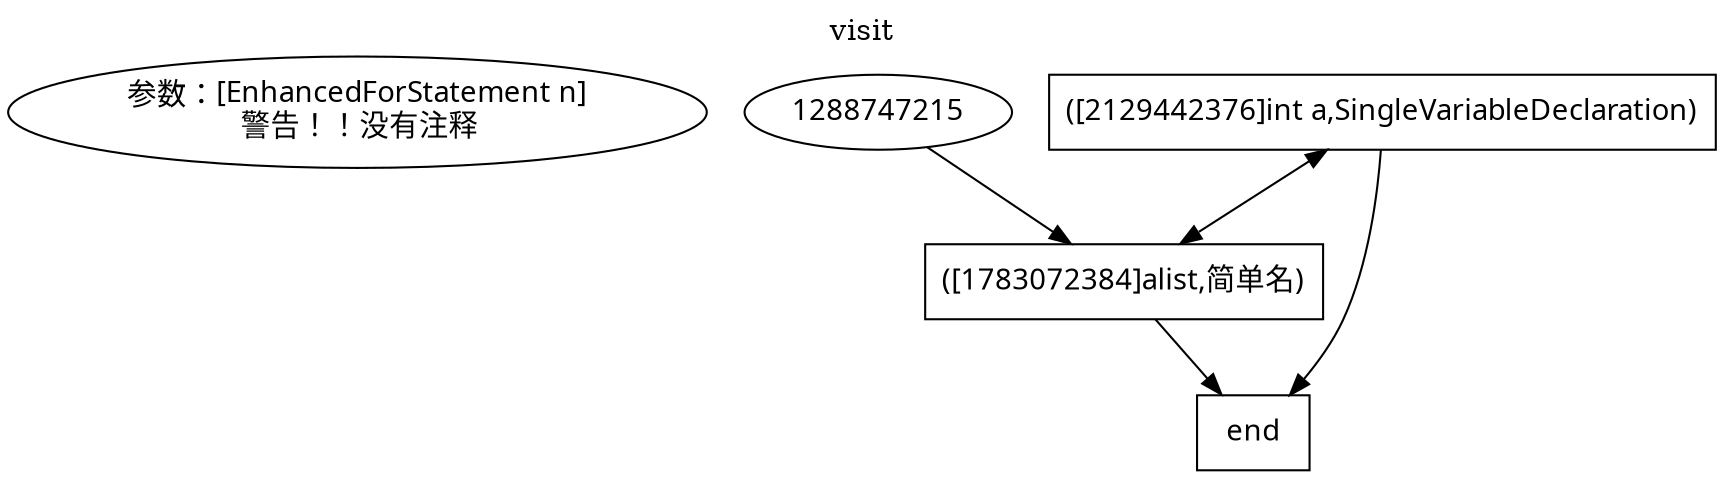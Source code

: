 digraph "DirectedGraph" {
graph [label = "visit", labelloc=t, concentrate = true ];
node [fontname = "FangSong" ];
"1548428044" [ label="参数：[EnhancedForStatement n]
 警告！！没有注释" ];
"2129442376" [ label="([2129442376]int a,SingleVariableDeclaration)" type=44 shape=record ]
"1783072384" [ label="([1783072384]alist,简单名)" type=42 shape=record ]
"1111" [ label="end"  shape=box ]
"1783072384" -> "2129442376"
"1288747215" -> "1783072384"
"2129442376" -> "1783072384"
"1783072384" -> "1111"
"2129442376" -> "1111"
}
